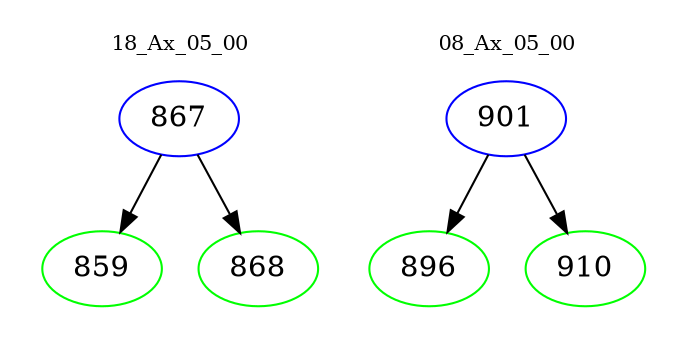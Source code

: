 digraph{
subgraph cluster_0 {
color = white
label = "18_Ax_05_00";
fontsize=10;
T0_867 [label="867", color="blue"]
T0_867 -> T0_859 [color="black"]
T0_859 [label="859", color="green"]
T0_867 -> T0_868 [color="black"]
T0_868 [label="868", color="green"]
}
subgraph cluster_1 {
color = white
label = "08_Ax_05_00";
fontsize=10;
T1_901 [label="901", color="blue"]
T1_901 -> T1_896 [color="black"]
T1_896 [label="896", color="green"]
T1_901 -> T1_910 [color="black"]
T1_910 [label="910", color="green"]
}
}
